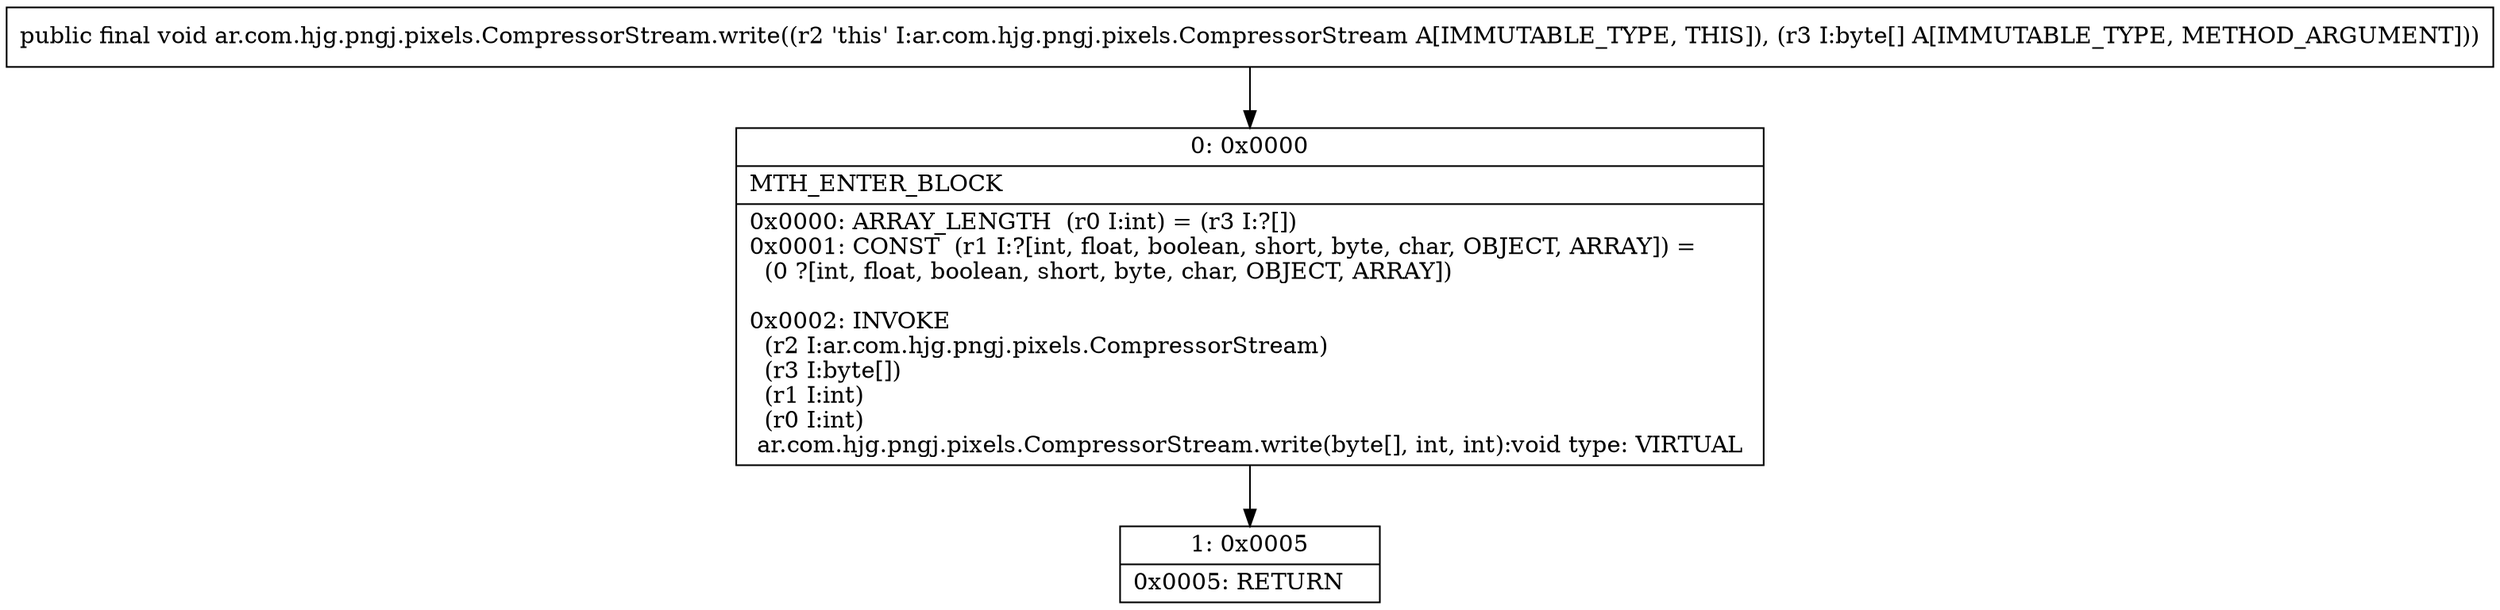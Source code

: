 digraph "CFG forar.com.hjg.pngj.pixels.CompressorStream.write([B)V" {
Node_0 [shape=record,label="{0\:\ 0x0000|MTH_ENTER_BLOCK\l|0x0000: ARRAY_LENGTH  (r0 I:int) = (r3 I:?[]) \l0x0001: CONST  (r1 I:?[int, float, boolean, short, byte, char, OBJECT, ARRAY]) = \l  (0 ?[int, float, boolean, short, byte, char, OBJECT, ARRAY])\l \l0x0002: INVOKE  \l  (r2 I:ar.com.hjg.pngj.pixels.CompressorStream)\l  (r3 I:byte[])\l  (r1 I:int)\l  (r0 I:int)\l ar.com.hjg.pngj.pixels.CompressorStream.write(byte[], int, int):void type: VIRTUAL \l}"];
Node_1 [shape=record,label="{1\:\ 0x0005|0x0005: RETURN   \l}"];
MethodNode[shape=record,label="{public final void ar.com.hjg.pngj.pixels.CompressorStream.write((r2 'this' I:ar.com.hjg.pngj.pixels.CompressorStream A[IMMUTABLE_TYPE, THIS]), (r3 I:byte[] A[IMMUTABLE_TYPE, METHOD_ARGUMENT])) }"];
MethodNode -> Node_0;
Node_0 -> Node_1;
}

